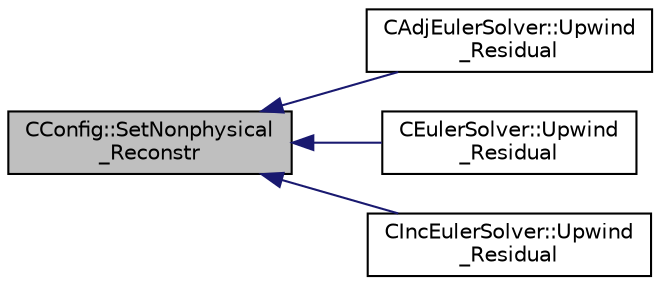 digraph "CConfig::SetNonphysical_Reconstr"
{
  edge [fontname="Helvetica",fontsize="10",labelfontname="Helvetica",labelfontsize="10"];
  node [fontname="Helvetica",fontsize="10",shape=record];
  rankdir="LR";
  Node15153 [label="CConfig::SetNonphysical\l_Reconstr",height=0.2,width=0.4,color="black", fillcolor="grey75", style="filled", fontcolor="black"];
  Node15153 -> Node15154 [dir="back",color="midnightblue",fontsize="10",style="solid",fontname="Helvetica"];
  Node15154 [label="CAdjEulerSolver::Upwind\l_Residual",height=0.2,width=0.4,color="black", fillcolor="white", style="filled",URL="$class_c_adj_euler_solver.html#adb4102935a0144846d17a35a62769c09",tooltip="Compute the spatial integration using a upwind scheme. "];
  Node15153 -> Node15155 [dir="back",color="midnightblue",fontsize="10",style="solid",fontname="Helvetica"];
  Node15155 [label="CEulerSolver::Upwind\l_Residual",height=0.2,width=0.4,color="black", fillcolor="white", style="filled",URL="$class_c_euler_solver.html#a9cb1da16bea732300854a351ebca2ed3",tooltip="Compute the spatial integration using a upwind scheme. "];
  Node15153 -> Node15156 [dir="back",color="midnightblue",fontsize="10",style="solid",fontname="Helvetica"];
  Node15156 [label="CIncEulerSolver::Upwind\l_Residual",height=0.2,width=0.4,color="black", fillcolor="white", style="filled",URL="$class_c_inc_euler_solver.html#a935da79a4e1b1fe9c59bc86024164256",tooltip="Compute the spatial integration using a upwind scheme. "];
}
